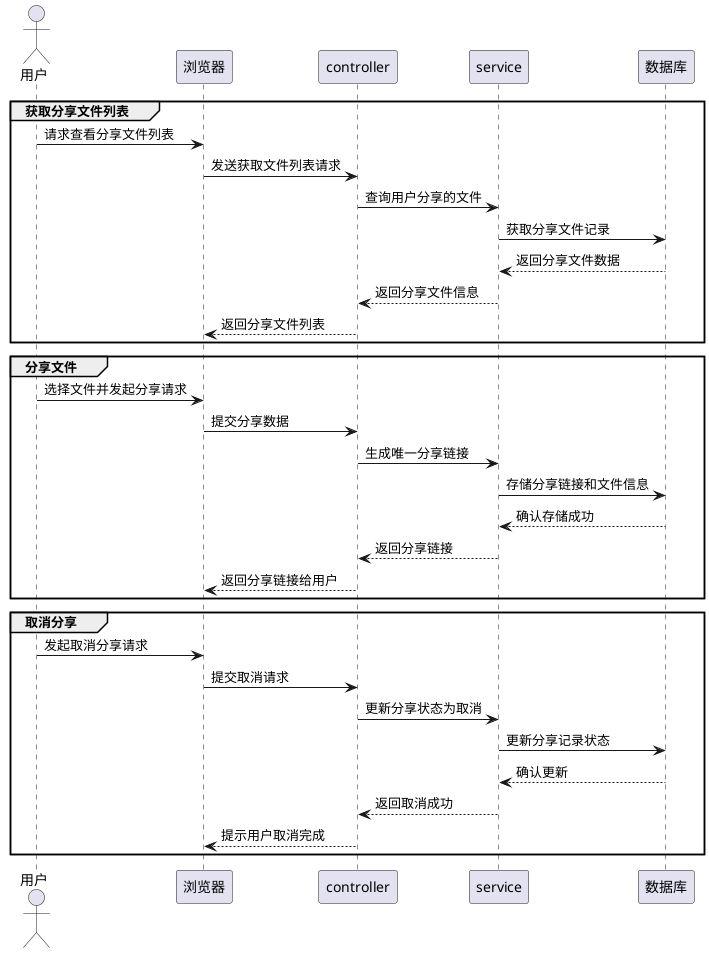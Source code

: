 @startuml
actor 用户 as User
participant 浏览器 as Browser
participant controller as Controller
participant service as Service
participant 数据库 as DB

group 获取分享文件列表
  User -> Browser : 请求查看分享文件列表
  Browser -> Controller : 发送获取文件列表请求
  Controller -> Service : 查询用户分享的文件
  Service -> DB : 获取分享文件记录
  DB --> Service : 返回分享文件数据
  Service --> Controller : 返回分享文件信息
  Controller --> Browser : 返回分享文件列表
end

group 分享文件
  User -> Browser : 选择文件并发起分享请求
  Browser -> Controller : 提交分享数据
  Controller -> Service : 生成唯一分享链接
  Service -> DB : 存储分享链接和文件信息
  DB --> Service : 确认存储成功
  Service --> Controller : 返回分享链接
  Controller --> Browser : 返回分享链接给用户
end

group 取消分享
  User -> Browser : 发起取消分享请求
  Browser -> Controller : 提交取消请求
  Controller -> Service : 更新分享状态为取消
  Service -> DB : 更新分享记录状态
  DB --> Service : 确认更新
  Service --> Controller : 返回取消成功
  Controller --> Browser : 提示用户取消完成
end
@enduml
